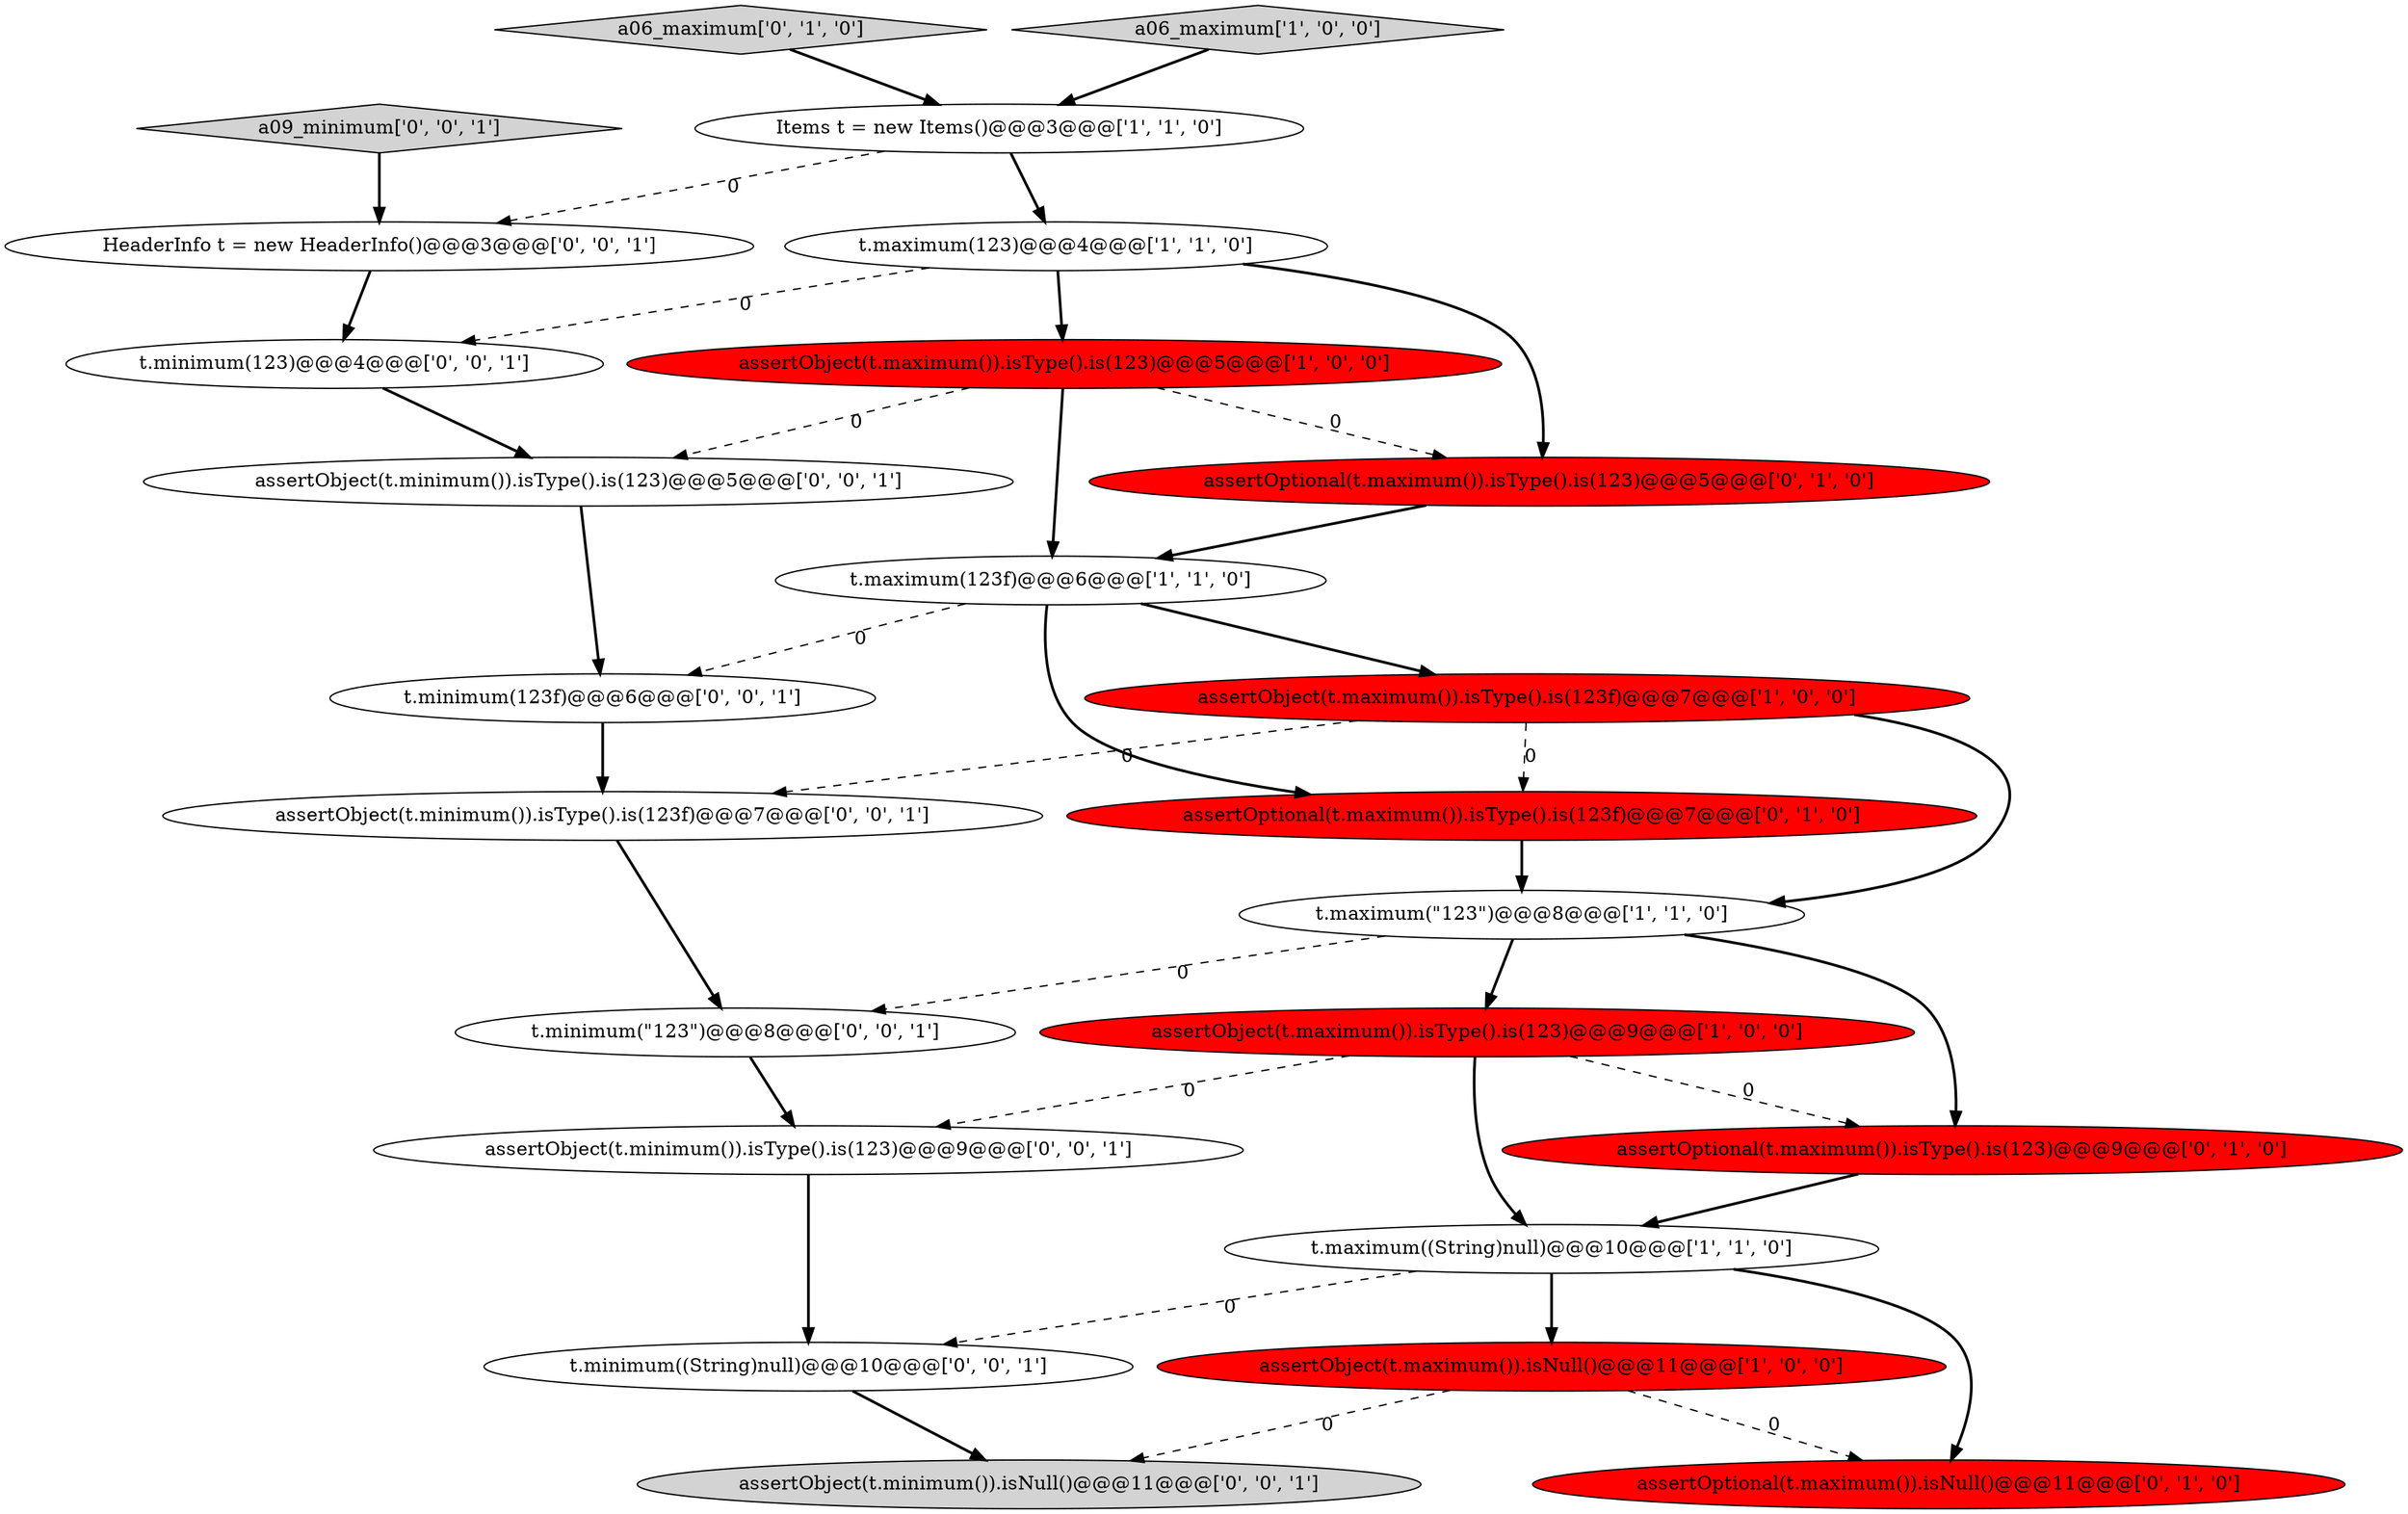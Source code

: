 digraph {
4 [style = filled, label = "t.maximum(123)@@@4@@@['1', '1', '0']", fillcolor = white, shape = ellipse image = "AAA0AAABBB1BBB"];
20 [style = filled, label = "a09_minimum['0', '0', '1']", fillcolor = lightgray, shape = diamond image = "AAA0AAABBB3BBB"];
6 [style = filled, label = "t.maximum(123f)@@@6@@@['1', '1', '0']", fillcolor = white, shape = ellipse image = "AAA0AAABBB1BBB"];
18 [style = filled, label = "assertObject(t.minimum()).isNull()@@@11@@@['0', '0', '1']", fillcolor = lightgray, shape = ellipse image = "AAA0AAABBB3BBB"];
23 [style = filled, label = "t.minimum(123)@@@4@@@['0', '0', '1']", fillcolor = white, shape = ellipse image = "AAA0AAABBB3BBB"];
21 [style = filled, label = "t.minimum((String)null)@@@10@@@['0', '0', '1']", fillcolor = white, shape = ellipse image = "AAA0AAABBB3BBB"];
12 [style = filled, label = "assertOptional(t.maximum()).isType().is(123)@@@9@@@['0', '1', '0']", fillcolor = red, shape = ellipse image = "AAA1AAABBB2BBB"];
8 [style = filled, label = "assertObject(t.maximum()).isNull()@@@11@@@['1', '0', '0']", fillcolor = red, shape = ellipse image = "AAA1AAABBB1BBB"];
10 [style = filled, label = "assertOptional(t.maximum()).isType().is(123f)@@@7@@@['0', '1', '0']", fillcolor = red, shape = ellipse image = "AAA1AAABBB2BBB"];
14 [style = filled, label = "assertOptional(t.maximum()).isNull()@@@11@@@['0', '1', '0']", fillcolor = red, shape = ellipse image = "AAA1AAABBB2BBB"];
17 [style = filled, label = "HeaderInfo t = new HeaderInfo()@@@3@@@['0', '0', '1']", fillcolor = white, shape = ellipse image = "AAA0AAABBB3BBB"];
5 [style = filled, label = "assertObject(t.maximum()).isType().is(123)@@@5@@@['1', '0', '0']", fillcolor = red, shape = ellipse image = "AAA1AAABBB1BBB"];
15 [style = filled, label = "t.minimum(\"123\")@@@8@@@['0', '0', '1']", fillcolor = white, shape = ellipse image = "AAA0AAABBB3BBB"];
13 [style = filled, label = "a06_maximum['0', '1', '0']", fillcolor = lightgray, shape = diamond image = "AAA0AAABBB2BBB"];
7 [style = filled, label = "Items t = new Items()@@@3@@@['1', '1', '0']", fillcolor = white, shape = ellipse image = "AAA0AAABBB1BBB"];
0 [style = filled, label = "assertObject(t.maximum()).isType().is(123f)@@@7@@@['1', '0', '0']", fillcolor = red, shape = ellipse image = "AAA1AAABBB1BBB"];
9 [style = filled, label = "assertObject(t.maximum()).isType().is(123)@@@9@@@['1', '0', '0']", fillcolor = red, shape = ellipse image = "AAA1AAABBB1BBB"];
19 [style = filled, label = "assertObject(t.minimum()).isType().is(123)@@@9@@@['0', '0', '1']", fillcolor = white, shape = ellipse image = "AAA0AAABBB3BBB"];
2 [style = filled, label = "a06_maximum['1', '0', '0']", fillcolor = lightgray, shape = diamond image = "AAA0AAABBB1BBB"];
22 [style = filled, label = "assertObject(t.minimum()).isType().is(123f)@@@7@@@['0', '0', '1']", fillcolor = white, shape = ellipse image = "AAA0AAABBB3BBB"];
16 [style = filled, label = "t.minimum(123f)@@@6@@@['0', '0', '1']", fillcolor = white, shape = ellipse image = "AAA0AAABBB3BBB"];
24 [style = filled, label = "assertObject(t.minimum()).isType().is(123)@@@5@@@['0', '0', '1']", fillcolor = white, shape = ellipse image = "AAA0AAABBB3BBB"];
1 [style = filled, label = "t.maximum(\"123\")@@@8@@@['1', '1', '0']", fillcolor = white, shape = ellipse image = "AAA0AAABBB1BBB"];
11 [style = filled, label = "assertOptional(t.maximum()).isType().is(123)@@@5@@@['0', '1', '0']", fillcolor = red, shape = ellipse image = "AAA1AAABBB2BBB"];
3 [style = filled, label = "t.maximum((String)null)@@@10@@@['1', '1', '0']", fillcolor = white, shape = ellipse image = "AAA0AAABBB1BBB"];
20->17 [style = bold, label=""];
22->15 [style = bold, label=""];
3->21 [style = dashed, label="0"];
7->17 [style = dashed, label="0"];
1->15 [style = dashed, label="0"];
11->6 [style = bold, label=""];
3->14 [style = bold, label=""];
5->24 [style = dashed, label="0"];
6->0 [style = bold, label=""];
7->4 [style = bold, label=""];
8->14 [style = dashed, label="0"];
16->22 [style = bold, label=""];
15->19 [style = bold, label=""];
0->22 [style = dashed, label="0"];
17->23 [style = bold, label=""];
21->18 [style = bold, label=""];
0->10 [style = dashed, label="0"];
1->9 [style = bold, label=""];
9->19 [style = dashed, label="0"];
24->16 [style = bold, label=""];
23->24 [style = bold, label=""];
6->16 [style = dashed, label="0"];
5->6 [style = bold, label=""];
5->11 [style = dashed, label="0"];
13->7 [style = bold, label=""];
0->1 [style = bold, label=""];
3->8 [style = bold, label=""];
6->10 [style = bold, label=""];
1->12 [style = bold, label=""];
9->3 [style = bold, label=""];
8->18 [style = dashed, label="0"];
12->3 [style = bold, label=""];
9->12 [style = dashed, label="0"];
2->7 [style = bold, label=""];
4->11 [style = bold, label=""];
10->1 [style = bold, label=""];
4->23 [style = dashed, label="0"];
4->5 [style = bold, label=""];
19->21 [style = bold, label=""];
}
